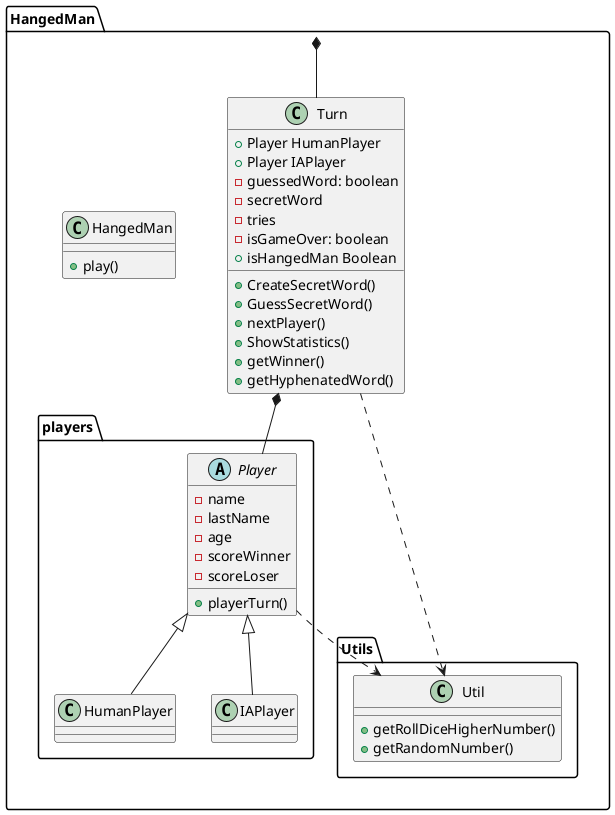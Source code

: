@startuml
'https://plantuml.com/class-diagram

package "HangedMan"{

Class Turn{
+Player HumanPlayer
+Player IAPlayer
-guessedWord: boolean
-secretWord
-tries
+CreateSecretWord()
+GuessSecretWord()
+nextPlayer()
-isGameOver: boolean
+ShowStatistics()
+isHangedMan Boolean
+getWinner()
+getHyphenatedWord()
}
Class HangedMan{
+ play()
}

package "players"{
abstract Class Player{
-name
-lastName
-age
-scoreWinner
-scoreLoser
+playerTurn()

}
Class HumanPlayer
Class IAPlayer
}
package "Utils"{
Class Util{
+getRollDiceHigherNumber()
+getRandomNumber()

}
}
}
HangedMan*-down- Turn
Player <|-down- HumanPlayer
Player <|-down- IAPlayer
Turn *-down- Player
Player..> Util
Turn..>Util

@enduml